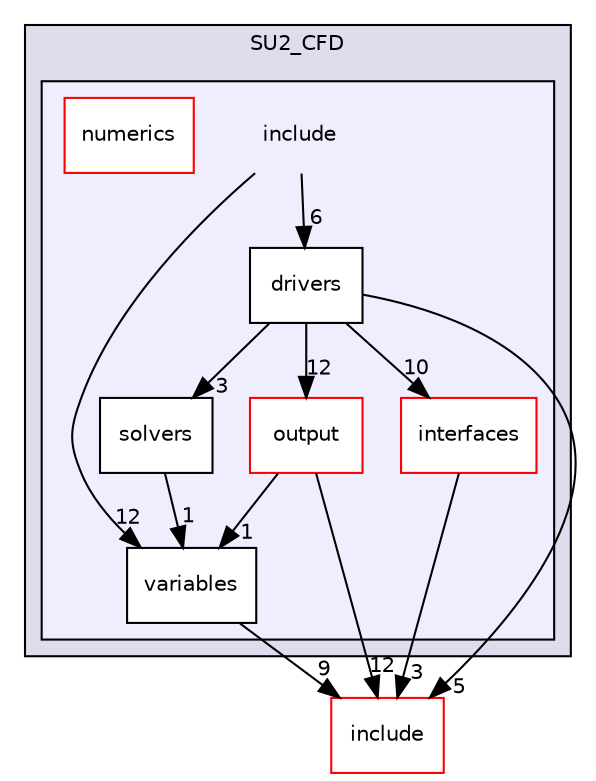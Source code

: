 digraph "/home/boyd/Scrivania/Thesis/SU2/SU2_CFD/include" {
  compound=true
  node [ fontsize="10", fontname="Helvetica"];
  edge [ labelfontsize="10", labelfontname="Helvetica"];
  subgraph clusterdir_6f9fd837e39f246a8f0c94f670ad0309 {
    graph [ bgcolor="#ddddee", pencolor="black", label="SU2_CFD" fontname="Helvetica", fontsize="10", URL="dir_6f9fd837e39f246a8f0c94f670ad0309.html"]
  subgraph clusterdir_3b735dd5547717c34264cbbbba892a8a {
    graph [ bgcolor="#eeeeff", pencolor="black", label="" URL="dir_3b735dd5547717c34264cbbbba892a8a.html"];
    dir_3b735dd5547717c34264cbbbba892a8a [shape=plaintext label="include"];
    dir_80231ed206c278038542dd1658bd1a4f [shape=box label="drivers" color="black" fillcolor="white" style="filled" URL="dir_80231ed206c278038542dd1658bd1a4f.html"];
    dir_08c7ba3cb7a23e912f9dd6cde1b276c2 [shape=box label="interfaces" color="red" fillcolor="white" style="filled" URL="dir_08c7ba3cb7a23e912f9dd6cde1b276c2.html"];
    dir_756791f5376667f4032d4a9f45c7494c [shape=box label="numerics" color="red" fillcolor="white" style="filled" URL="dir_756791f5376667f4032d4a9f45c7494c.html"];
    dir_d8beb746e2226fd5f8de32cb0a6789ef [shape=box label="output" color="red" fillcolor="white" style="filled" URL="dir_d8beb746e2226fd5f8de32cb0a6789ef.html"];
    dir_263ce66950d22b4a66b695c07cd63e69 [shape=box label="solvers" color="black" fillcolor="white" style="filled" URL="dir_263ce66950d22b4a66b695c07cd63e69.html"];
    dir_cd97905733ce0fa50fa6753859500eaa [shape=box label="variables" color="black" fillcolor="white" style="filled" URL="dir_cd97905733ce0fa50fa6753859500eaa.html"];
  }
  }
  dir_92cb2900980f09bf257878861626e98f [shape=box label="include" fillcolor="white" style="filled" color="red" URL="dir_92cb2900980f09bf257878861626e98f.html"];
  dir_3b735dd5547717c34264cbbbba892a8a->dir_cd97905733ce0fa50fa6753859500eaa [headlabel="12", labeldistance=1.5 headhref="dir_000015_000026.html"];
  dir_3b735dd5547717c34264cbbbba892a8a->dir_80231ed206c278038542dd1658bd1a4f [headlabel="6", labeldistance=1.5 headhref="dir_000015_000016.html"];
  dir_cd97905733ce0fa50fa6753859500eaa->dir_92cb2900980f09bf257878861626e98f [headlabel="9", labeldistance=1.5 headhref="dir_000026_000000.html"];
  dir_08c7ba3cb7a23e912f9dd6cde1b276c2->dir_92cb2900980f09bf257878861626e98f [headlabel="3", labeldistance=1.5 headhref="dir_000017_000000.html"];
  dir_d8beb746e2226fd5f8de32cb0a6789ef->dir_92cb2900980f09bf257878861626e98f [headlabel="12", labeldistance=1.5 headhref="dir_000023_000000.html"];
  dir_d8beb746e2226fd5f8de32cb0a6789ef->dir_cd97905733ce0fa50fa6753859500eaa [headlabel="1", labeldistance=1.5 headhref="dir_000023_000026.html"];
  dir_80231ed206c278038542dd1658bd1a4f->dir_92cb2900980f09bf257878861626e98f [headlabel="5", labeldistance=1.5 headhref="dir_000016_000000.html"];
  dir_80231ed206c278038542dd1658bd1a4f->dir_08c7ba3cb7a23e912f9dd6cde1b276c2 [headlabel="10", labeldistance=1.5 headhref="dir_000016_000017.html"];
  dir_80231ed206c278038542dd1658bd1a4f->dir_d8beb746e2226fd5f8de32cb0a6789ef [headlabel="12", labeldistance=1.5 headhref="dir_000016_000023.html"];
  dir_80231ed206c278038542dd1658bd1a4f->dir_263ce66950d22b4a66b695c07cd63e69 [headlabel="3", labeldistance=1.5 headhref="dir_000016_000025.html"];
  dir_263ce66950d22b4a66b695c07cd63e69->dir_cd97905733ce0fa50fa6753859500eaa [headlabel="1", labeldistance=1.5 headhref="dir_000025_000026.html"];
}
